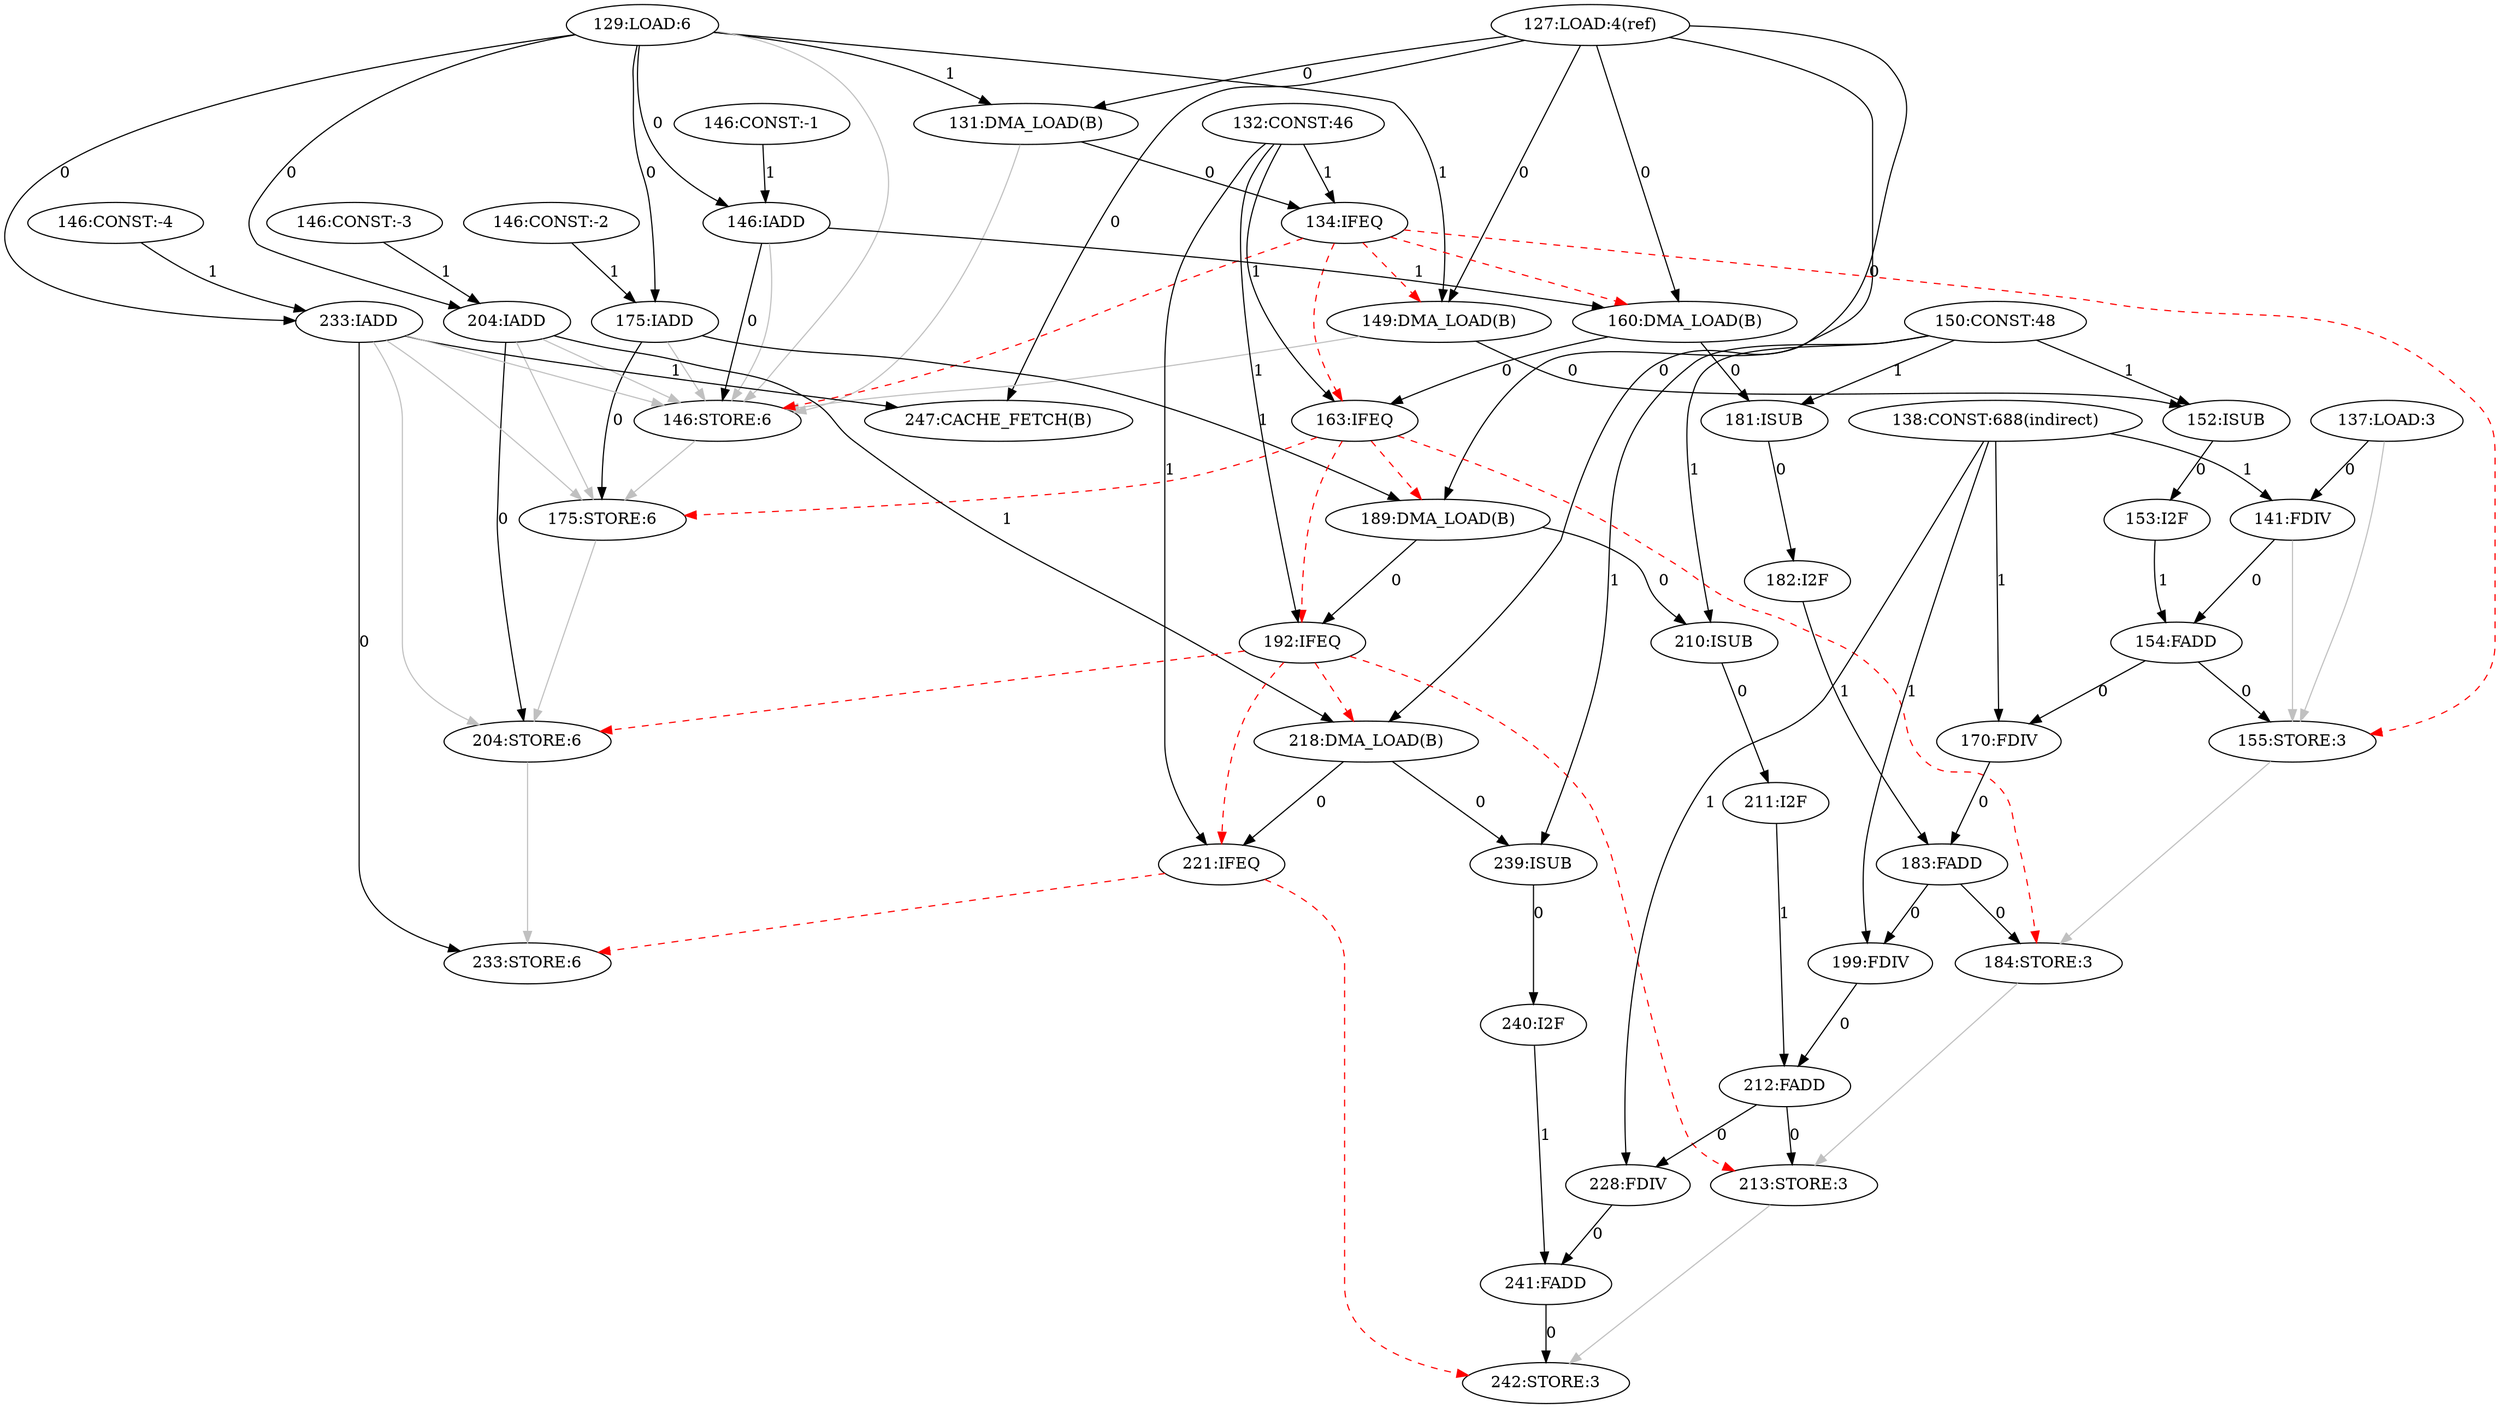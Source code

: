 digraph depgraph {
"127:LOAD:4(ref)" -> "131:DMA_LOAD(B)"[label=0];
"129:LOAD:6" -> "131:DMA_LOAD(B)"[label=1];
"127:LOAD:4(ref)" -> "149:DMA_LOAD(B)"[label=0];
"129:LOAD:6" -> "149:DMA_LOAD(B)"[label=1];
"134:IFEQ" -> "149:DMA_LOAD(B)"[color=red,style=dashed];
"127:LOAD:4(ref)" -> "160:DMA_LOAD(B)"[label=0];
"146:IADD" -> "160:DMA_LOAD(B)"[label=1];
"134:IFEQ" -> "160:DMA_LOAD(B)"[color=red,style=dashed];
"127:LOAD:4(ref)" -> "189:DMA_LOAD(B)"[label=0];
"175:IADD" -> "189:DMA_LOAD(B)"[label=1];
"163:IFEQ" -> "189:DMA_LOAD(B)"[color=red,style=dashed];
"127:LOAD:4(ref)" -> "218:DMA_LOAD(B)"[label=0];
"204:IADD" -> "218:DMA_LOAD(B)"[label=1];
"192:IFEQ" -> "218:DMA_LOAD(B)"[color=red,style=dashed];
"127:LOAD:4(ref)" -> "247:CACHE_FETCH(B)"[label=0];
"233:IADD" -> "247:CACHE_FETCH(B)"[label=1];
"146:IADD" -> "146:STORE:6"[label=0];
"129:LOAD:6" -> "146:STORE:6"[color=gray];
"131:DMA_LOAD(B)" -> "146:STORE:6"[color=gray];
"134:IFEQ" -> "146:STORE:6"[color=red,style=dashed];
"146:IADD" -> "146:STORE:6"[color=gray];
"149:DMA_LOAD(B)" -> "146:STORE:6"[color=gray];
"175:IADD" -> "146:STORE:6"[color=gray];
"204:IADD" -> "146:STORE:6"[color=gray];
"233:IADD" -> "146:STORE:6"[color=gray];
"129:LOAD:6" -> "146:IADD"[label=0];
"146:CONST:-1" -> "146:IADD"[label=1];
"129:LOAD:6" -> "175:IADD"[label=0];
"146:CONST:-2" -> "175:IADD"[label=1];
"129:LOAD:6" -> "204:IADD"[label=0];
"146:CONST:-3" -> "204:IADD"[label=1];
"129:LOAD:6" -> "233:IADD"[label=0];
"146:CONST:-4" -> "233:IADD"[label=1];
"131:DMA_LOAD(B)" -> "134:IFEQ"[label=0];
"132:CONST:46" -> "134:IFEQ"[label=1];
"160:DMA_LOAD(B)" -> "163:IFEQ"[label=0];
"132:CONST:46" -> "163:IFEQ"[label=1];
"134:IFEQ" -> "163:IFEQ"[color=red,style=dashed];
"189:DMA_LOAD(B)" -> "192:IFEQ"[label=0];
"132:CONST:46" -> "192:IFEQ"[label=1];
"163:IFEQ" -> "192:IFEQ"[color=red,style=dashed];
"218:DMA_LOAD(B)" -> "221:IFEQ"[label=0];
"132:CONST:46" -> "221:IFEQ"[label=1];
"192:IFEQ" -> "221:IFEQ"[color=red,style=dashed];
"154:FADD" -> "155:STORE:3"[label=0];
"134:IFEQ" -> "155:STORE:3"[color=red,style=dashed];
"137:LOAD:3" -> "155:STORE:3"[color=gray];
"141:FDIV" -> "155:STORE:3"[color=gray];
"137:LOAD:3" -> "141:FDIV"[label=0];
"138:CONST:688(indirect)" -> "141:FDIV"[label=1];
"154:FADD" -> "170:FDIV"[label=0];
"138:CONST:688(indirect)" -> "170:FDIV"[label=1];
"183:FADD" -> "199:FDIV"[label=0];
"138:CONST:688(indirect)" -> "199:FDIV"[label=1];
"212:FADD" -> "228:FDIV"[label=0];
"138:CONST:688(indirect)" -> "228:FDIV"[label=1];
"141:FDIV" -> "154:FADD"[label=0];
"153:I2F" -> "154:FADD"[label=1];
"175:IADD" -> "175:STORE:6"[label=0];
"146:STORE:6" -> "175:STORE:6"[color=gray];
"163:IFEQ" -> "175:STORE:6"[color=red,style=dashed];
"204:IADD" -> "175:STORE:6"[color=gray];
"233:IADD" -> "175:STORE:6"[color=gray];
"149:DMA_LOAD(B)" -> "152:ISUB"[label=0];
"150:CONST:48" -> "152:ISUB"[label=1];
"160:DMA_LOAD(B)" -> "181:ISUB"[label=0];
"150:CONST:48" -> "181:ISUB"[label=1];
"189:DMA_LOAD(B)" -> "210:ISUB"[label=0];
"150:CONST:48" -> "210:ISUB"[label=1];
"218:DMA_LOAD(B)" -> "239:ISUB"[label=0];
"150:CONST:48" -> "239:ISUB"[label=1];
"152:ISUB" -> "153:I2F"[label=0];
"183:FADD" -> "184:STORE:3"[label=0];
"155:STORE:3" -> "184:STORE:3"[color=gray];
"163:IFEQ" -> "184:STORE:3"[color=red,style=dashed];
"170:FDIV" -> "183:FADD"[label=0];
"182:I2F" -> "183:FADD"[label=1];
"204:IADD" -> "204:STORE:6"[label=0];
"175:STORE:6" -> "204:STORE:6"[color=gray];
"192:IFEQ" -> "204:STORE:6"[color=red,style=dashed];
"233:IADD" -> "204:STORE:6"[color=gray];
"181:ISUB" -> "182:I2F"[label=0];
"212:FADD" -> "213:STORE:3"[label=0];
"184:STORE:3" -> "213:STORE:3"[color=gray];
"192:IFEQ" -> "213:STORE:3"[color=red,style=dashed];
"199:FDIV" -> "212:FADD"[label=0];
"211:I2F" -> "212:FADD"[label=1];
"233:IADD" -> "233:STORE:6"[label=0];
"204:STORE:6" -> "233:STORE:6"[color=gray];
"221:IFEQ" -> "233:STORE:6"[color=red,style=dashed];
"210:ISUB" -> "211:I2F"[label=0];
"241:FADD" -> "242:STORE:3"[label=0];
"213:STORE:3" -> "242:STORE:3"[color=gray];
"221:IFEQ" -> "242:STORE:3"[color=red,style=dashed];
"228:FDIV" -> "241:FADD"[label=0];
"240:I2F" -> "241:FADD"[label=1];
"239:ISUB" -> "240:I2F"[label=0];
}